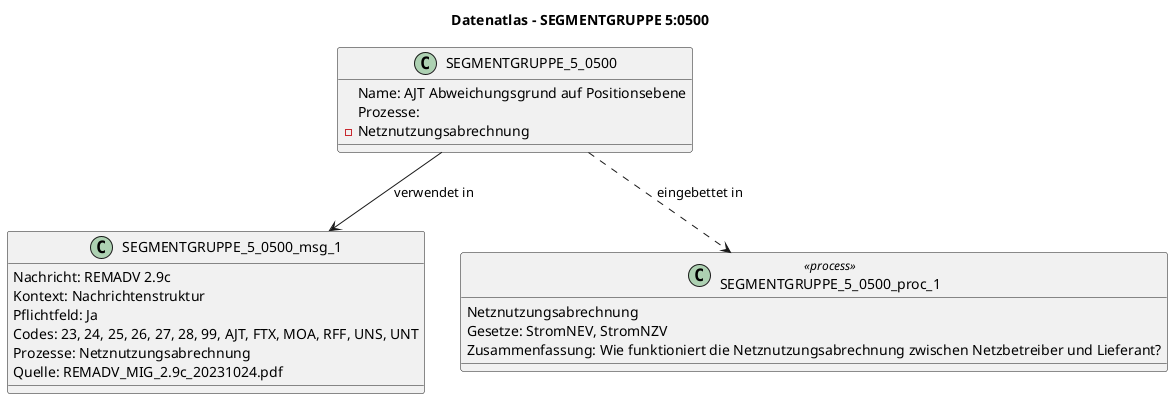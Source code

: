@startuml
title Datenatlas – SEGMENTGRUPPE 5:0500
class SEGMENTGRUPPE_5_0500 {
  Name: AJT Abweichungsgrund auf Positionsebene
  Prozesse:
    - Netznutzungsabrechnung
}
class SEGMENTGRUPPE_5_0500_msg_1 {
  Nachricht: REMADV 2.9c
  Kontext: Nachrichtenstruktur
  Pflichtfeld: Ja
  Codes: 23, 24, 25, 26, 27, 28, 99, AJT, FTX, MOA, RFF, UNS, UNT
  Prozesse: Netznutzungsabrechnung
  Quelle: REMADV_MIG_2.9c_20231024.pdf
}
SEGMENTGRUPPE_5_0500 --> SEGMENTGRUPPE_5_0500_msg_1 : verwendet in
class SEGMENTGRUPPE_5_0500_proc_1 <<process>> {
  Netznutzungsabrechnung
  Gesetze: StromNEV, StromNZV
  Zusammenfassung: Wie funktioniert die Netznutzungsabrechnung zwischen Netzbetreiber und Lieferant?
}
SEGMENTGRUPPE_5_0500 ..> SEGMENTGRUPPE_5_0500_proc_1 : eingebettet in
@enduml